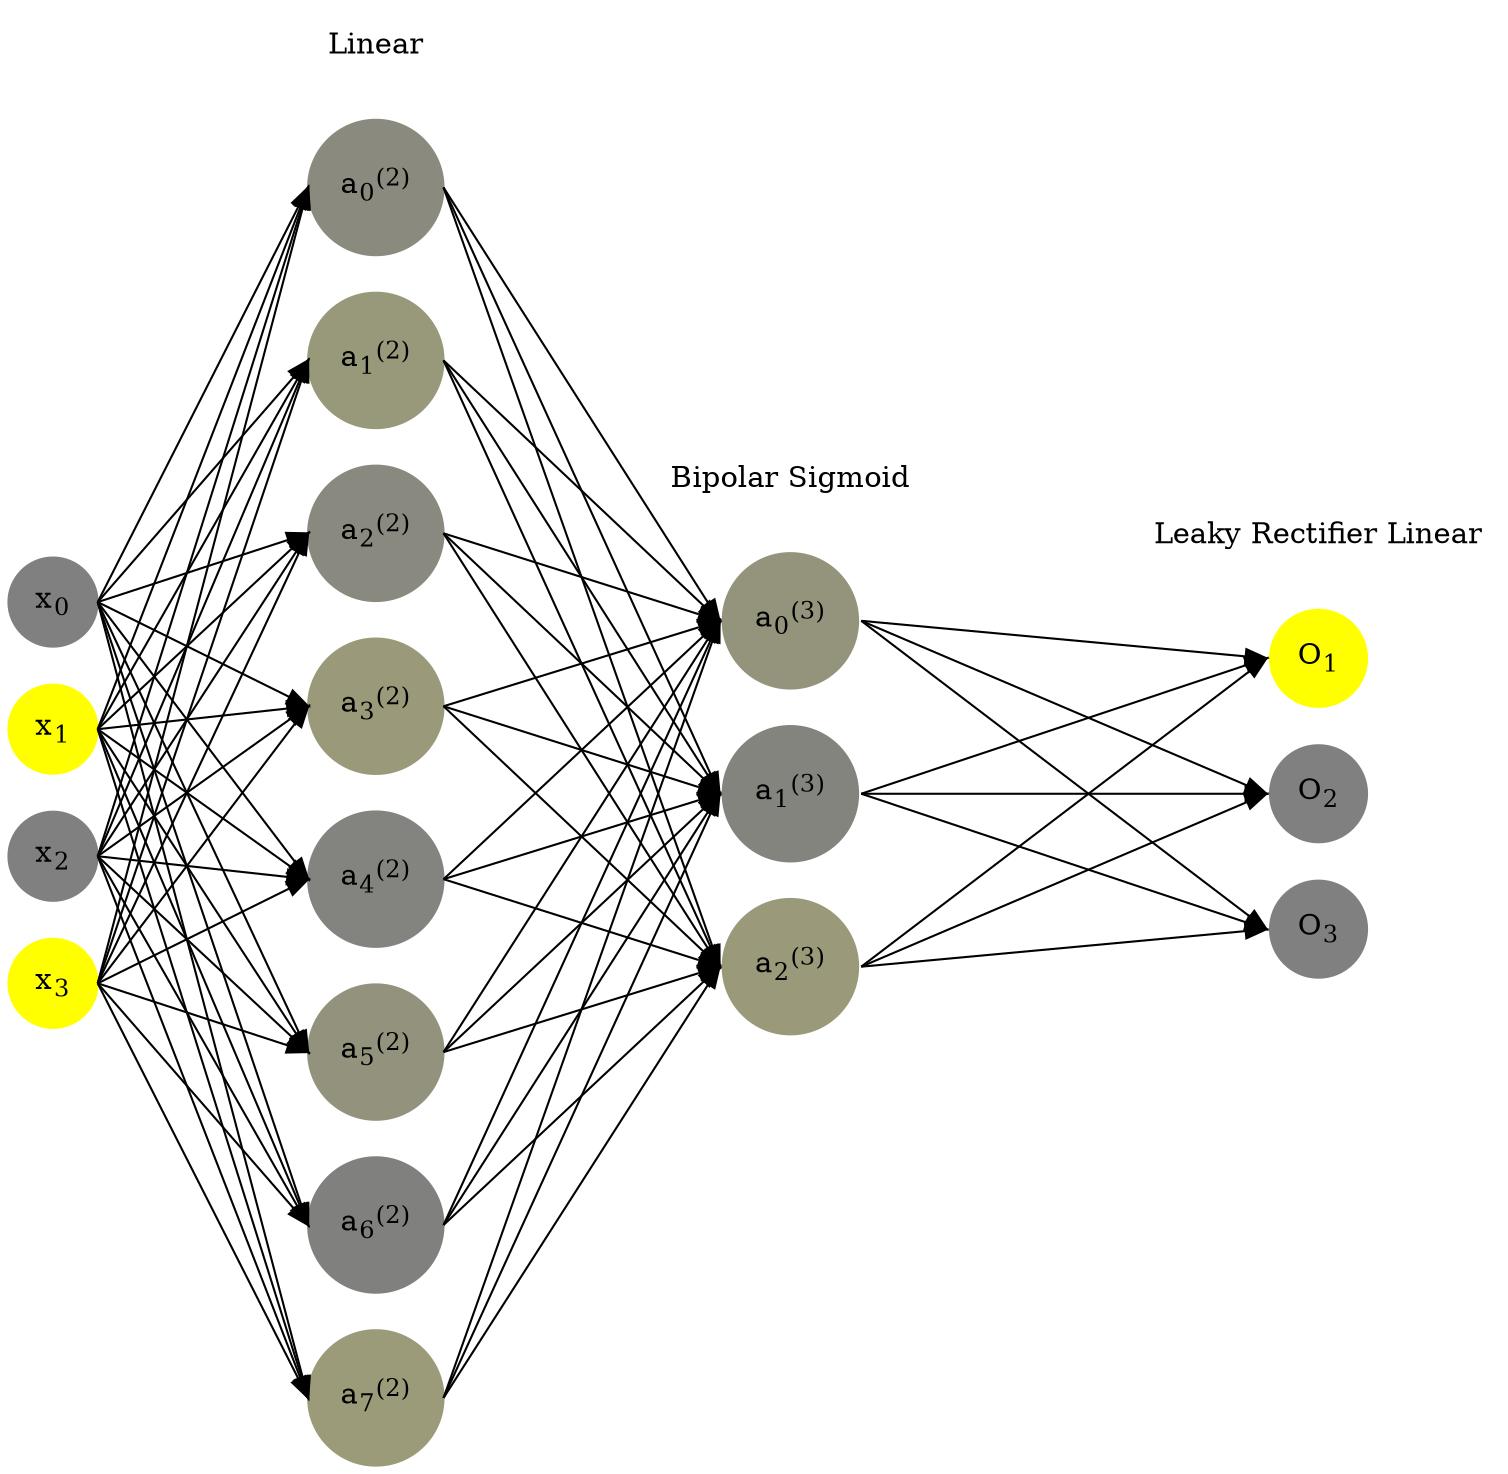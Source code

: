 digraph G {
	rankdir = LR;
	splines=false;
	edge[style=invis];
	ranksep= 1.4;
	{
	node [shape=circle, color="0.1667, 0.0, 0.5", style=filled, fillcolor="0.1667, 0.0, 0.5"];
	x0 [label=<x<sub>0</sub>>];
	}
	{
	node [shape=circle, color="0.1667, 1.0, 1.0", style=filled, fillcolor="0.1667, 1.0, 1.0"];
	x1 [label=<x<sub>1</sub>>];
	}
	{
	node [shape=circle, color="0.1667, 0.0, 0.5", style=filled, fillcolor="0.1667, 0.0, 0.5"];
	x2 [label=<x<sub>2</sub>>];
	}
	{
	node [shape=circle, color="0.1667, 1.0, 1.0", style=filled, fillcolor="0.1667, 1.0, 1.0"];
	x3 [label=<x<sub>3</sub>>];
	}
	{
	node [shape=circle, color="0.1667, 0.085442, 0.542721", style=filled, fillcolor="0.1667, 0.085442, 0.542721"];
	a02 [label=<a<sub>0</sub><sup>(2)</sup>>];
	}
	{
	node [shape=circle, color="0.1667, 0.191743, 0.595871", style=filled, fillcolor="0.1667, 0.191743, 0.595871"];
	a12 [label=<a<sub>1</sub><sup>(2)</sup>>];
	}
	{
	node [shape=circle, color="0.1667, 0.076793, 0.538397", style=filled, fillcolor="0.1667, 0.076793, 0.538397"];
	a22 [label=<a<sub>2</sub><sup>(2)</sup>>];
	}
	{
	node [shape=circle, color="0.1667, 0.209930, 0.604965", style=filled, fillcolor="0.1667, 0.209930, 0.604965"];
	a32 [label=<a<sub>3</sub><sup>(2)</sup>>];
	}
	{
	node [shape=circle, color="0.1667, 0.029589, 0.514795", style=filled, fillcolor="0.1667, 0.029589, 0.514795"];
	a42 [label=<a<sub>4</sub><sup>(2)</sup>>];
	}
	{
	node [shape=circle, color="0.1667, 0.152181, 0.576090", style=filled, fillcolor="0.1667, 0.152181, 0.576090"];
	a52 [label=<a<sub>5</sub><sup>(2)</sup>>];
	}
	{
	node [shape=circle, color="0.1667, 0.006789, 0.503394", style=filled, fillcolor="0.1667, 0.006789, 0.503394"];
	a62 [label=<a<sub>6</sub><sup>(2)</sup>>];
	}
	{
	node [shape=circle, color="0.1667, 0.217547, 0.608774", style=filled, fillcolor="0.1667, 0.217547, 0.608774"];
	a72 [label=<a<sub>7</sub><sup>(2)</sup>>];
	}
	{
	node [shape=circle, color="0.1667, 0.159422, 0.579711", style=filled, fillcolor="0.1667, 0.159422, 0.579711"];
	a03 [label=<a<sub>0</sub><sup>(3)</sup>>];
	}
	{
	node [shape=circle, color="0.1667, 0.033559, 0.516779", style=filled, fillcolor="0.1667, 0.033559, 0.516779"];
	a13 [label=<a<sub>1</sub><sup>(3)</sup>>];
	}
	{
	node [shape=circle, color="0.1667, 0.210695, 0.605347", style=filled, fillcolor="0.1667, 0.210695, 0.605347"];
	a23 [label=<a<sub>2</sub><sup>(3)</sup>>];
	}
	{
	node [shape=circle, color="0.1667, 1.0, 1.0", style=filled, fillcolor="0.1667, 1.0, 1.0"];
	O1 [label=<O<sub>1</sub>>];
	}
	{
	node [shape=circle, color="0.1667, 0.0, 0.5", style=filled, fillcolor="0.1667, 0.0, 0.5"];
	O2 [label=<O<sub>2</sub>>];
	}
	{
	node [shape=circle, color="0.1667, 0.0, 0.5", style=filled, fillcolor="0.1667, 0.0, 0.5"];
	O3 [label=<O<sub>3</sub>>];
	}
	{
	rank=same;
	x0->x1->x2->x3;
	}
	{
	rank=same;
	a02->a12->a22->a32->a42->a52->a62->a72;
	}
	{
	rank=same;
	a03->a13->a23;
	}
	{
	rank=same;
	O1->O2->O3;
	}
	l1 [shape=plaintext,label="Linear"];
	l1->a02;
	{rank=same; l1;a02};
	l2 [shape=plaintext,label="Bipolar Sigmoid"];
	l2->a03;
	{rank=same; l2;a03};
	l3 [shape=plaintext,label="Leaky Rectifier Linear"];
	l3->O1;
	{rank=same; l3;O1};
edge[style=solid, tailport=e, headport=w];
	{x0;x1;x2;x3} -> {a02;a12;a22;a32;a42;a52;a62;a72};
	{a02;a12;a22;a32;a42;a52;a62;a72} -> {a03;a13;a23};
	{a03;a13;a23} -> {O1,O2,O3};
}